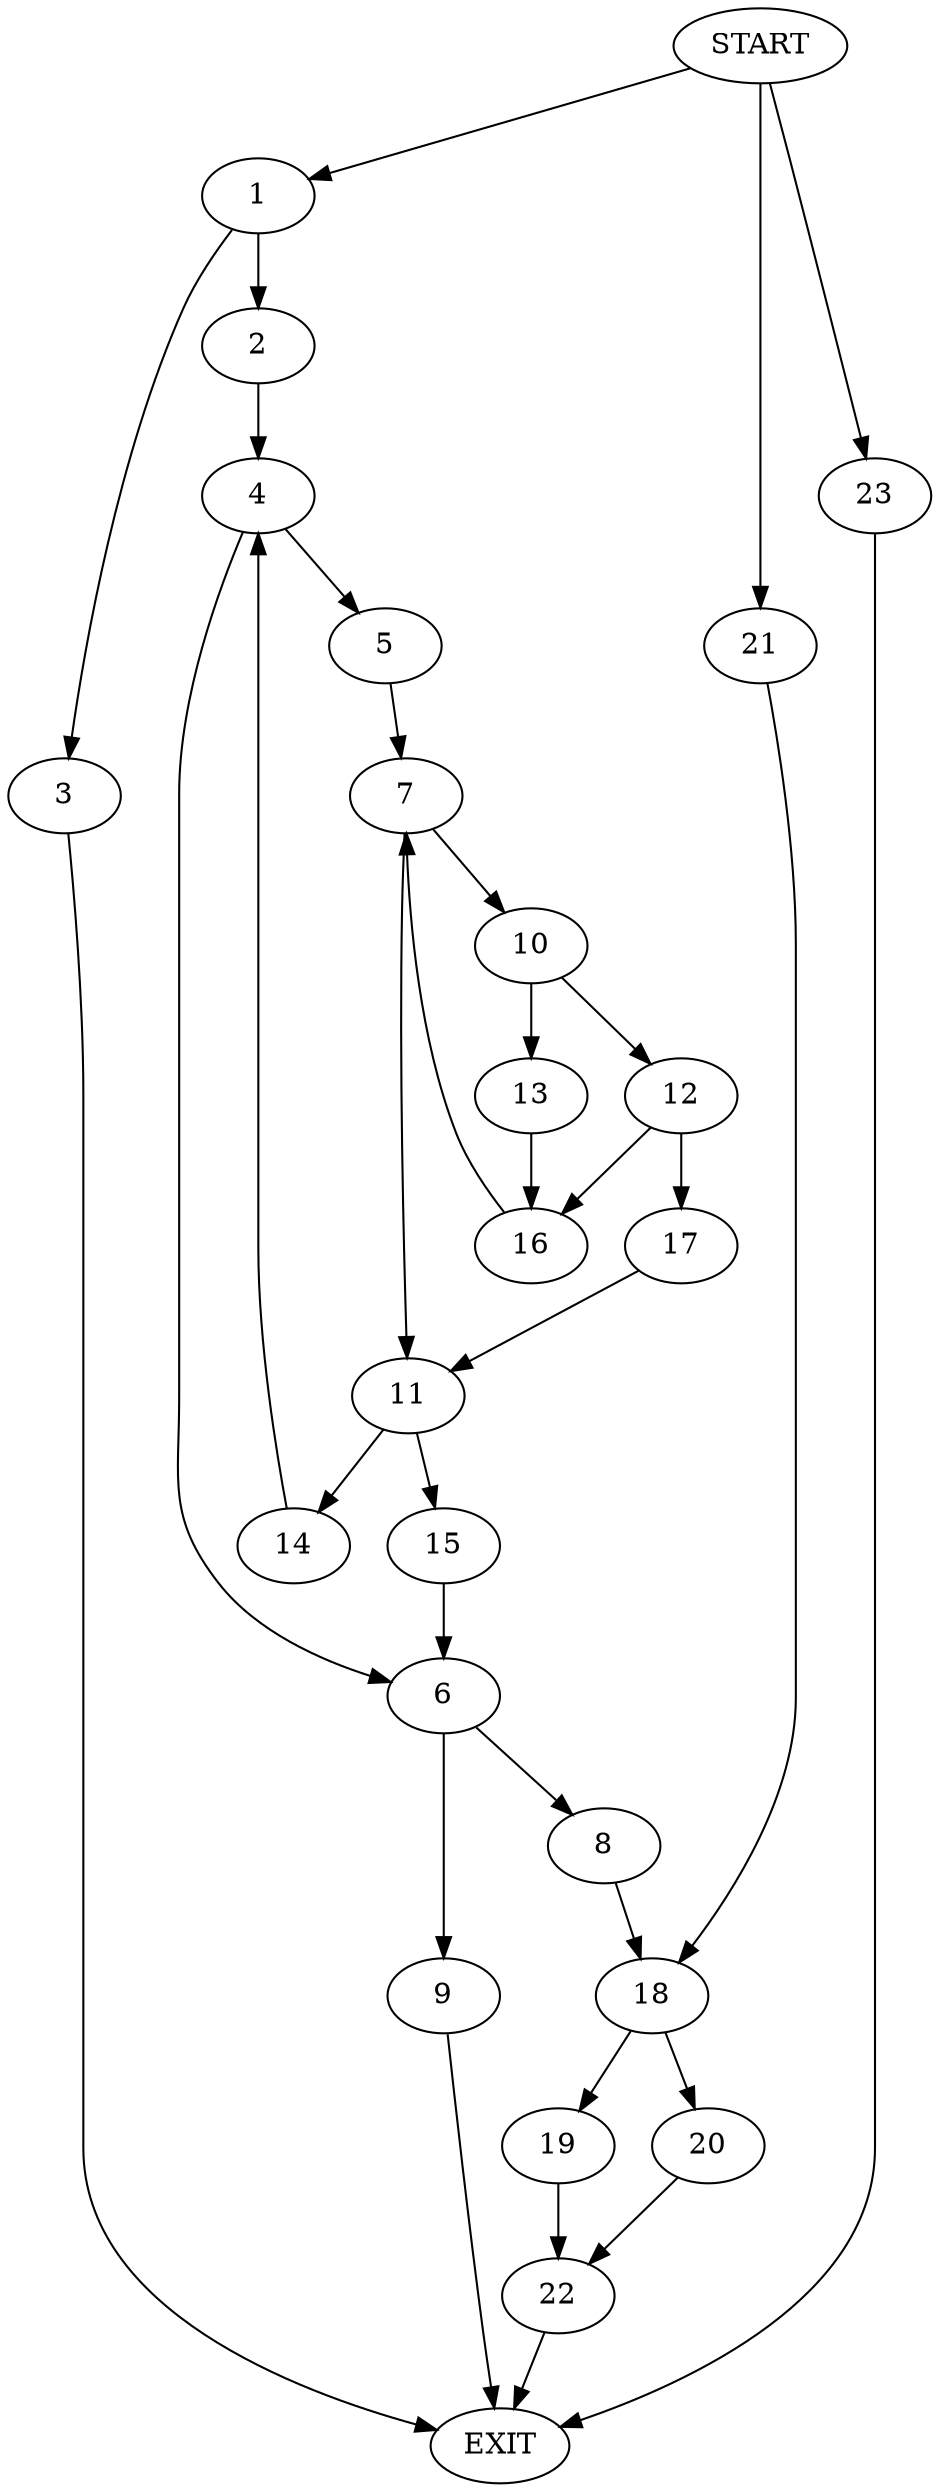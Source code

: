 digraph {
0 [label="START"]
24 [label="EXIT"]
0 -> 1
1 -> 2
1 -> 3
2 -> 4
3 -> 24
4 -> 5
4 -> 6
5 -> 7
6 -> 8
6 -> 9
7 -> 10
7 -> 11
10 -> 12
10 -> 13
11 -> 14
11 -> 15
13 -> 16
12 -> 17
12 -> 16
16 -> 7
17 -> 11
14 -> 4
15 -> 6
8 -> 18
9 -> 24
18 -> 19
18 -> 20
0 -> 21
21 -> 18
19 -> 22
20 -> 22
22 -> 24
0 -> 23
23 -> 24
}
